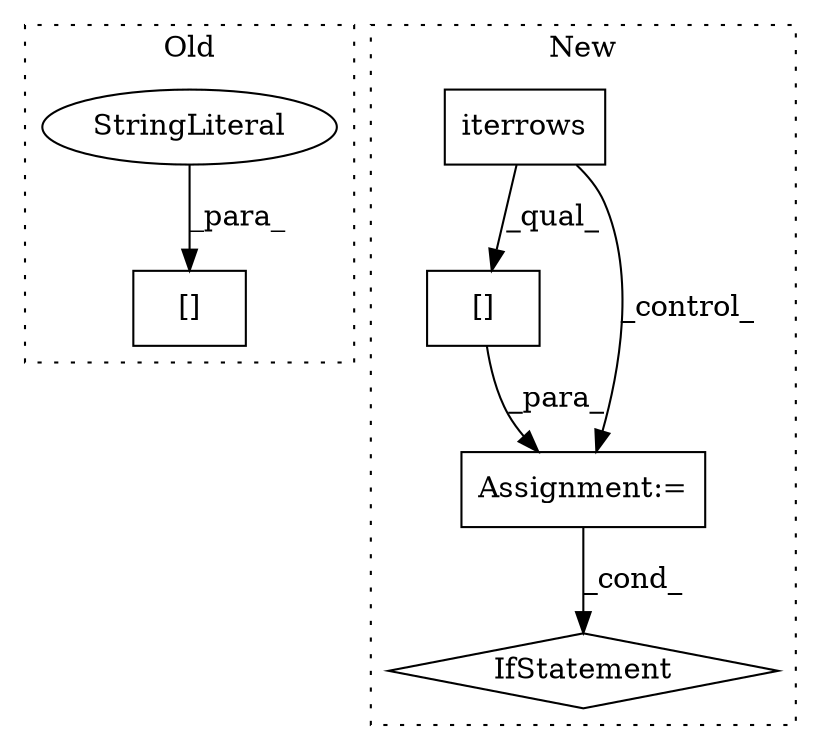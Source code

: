 digraph G {
subgraph cluster0 {
1 [label="[]" a="2" s="34736,34753" l="9,1" shape="box"];
4 [label="StringLiteral" a="45" s="34745" l="8" shape="ellipse"];
label = "Old";
style="dotted";
}
subgraph cluster1 {
2 [label="iterrows" a="32" s="34924" l="10" shape="box"];
3 [label="[]" a="2" s="35118,35137" l="11,1" shape="box"];
5 [label="IfStatement" a="25" s="35148,35183" l="12,2" shape="diamond"];
6 [label="Assignment:=" a="7" s="35117" l="1" shape="box"];
label = "New";
style="dotted";
}
2 -> 3 [label="_qual_"];
2 -> 6 [label="_control_"];
3 -> 6 [label="_para_"];
4 -> 1 [label="_para_"];
6 -> 5 [label="_cond_"];
}